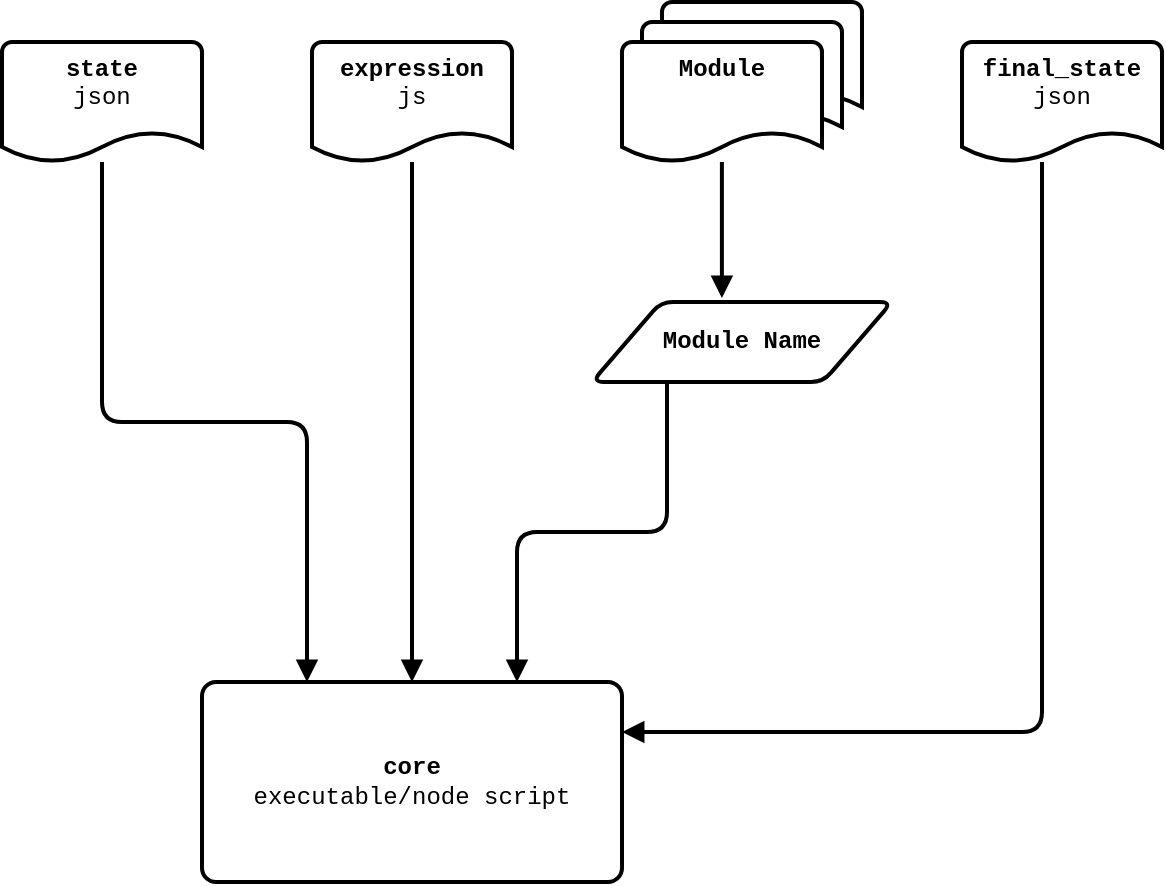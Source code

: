 <mxfile version="20.2.3" type="device"><diagram id="iZfbhoxEi06uHMJiNR5o" name="Page-1"><mxGraphModel dx="1102" dy="1025" grid="1" gridSize="10" guides="1" tooltips="1" connect="1" arrows="1" fold="1" page="1" pageScale="1" pageWidth="827" pageHeight="1169" math="0" shadow="0"><root><mxCell id="0"/><mxCell id="1" parent="0"/><mxCell id="gJU2XpR0RDAEDnoUBUqr-16" style="edgeStyle=orthogonalEdgeStyle;rounded=1;orthogonalLoop=1;jettySize=auto;html=1;entryX=0.25;entryY=0;entryDx=0;entryDy=0;fontFamily=Courier New;endArrow=block;endFill=1;strokeWidth=2;" edge="1" parent="1" source="gJU2XpR0RDAEDnoUBUqr-2" target="gJU2XpR0RDAEDnoUBUqr-10"><mxGeometry relative="1" as="geometry"/></mxCell><mxCell id="gJU2XpR0RDAEDnoUBUqr-2" value="&lt;b&gt;state&lt;/b&gt;&lt;br&gt;json" style="strokeWidth=2;html=1;shape=mxgraph.flowchart.document2;whiteSpace=wrap;size=0.25;fontFamily=Courier New;verticalAlign=top;" vertex="1" parent="1"><mxGeometry x="120" y="160" width="100" height="60" as="geometry"/></mxCell><mxCell id="gJU2XpR0RDAEDnoUBUqr-15" style="edgeStyle=orthogonalEdgeStyle;rounded=1;orthogonalLoop=1;jettySize=auto;html=1;entryX=0.5;entryY=0;entryDx=0;entryDy=0;fontFamily=Courier New;endArrow=block;endFill=1;strokeWidth=2;" edge="1" parent="1" source="gJU2XpR0RDAEDnoUBUqr-3" target="gJU2XpR0RDAEDnoUBUqr-10"><mxGeometry relative="1" as="geometry"/></mxCell><mxCell id="gJU2XpR0RDAEDnoUBUqr-3" value="&lt;b&gt;expression&lt;/b&gt;&lt;br&gt;js" style="strokeWidth=2;html=1;shape=mxgraph.flowchart.document2;whiteSpace=wrap;size=0.25;fontFamily=Courier New;verticalAlign=top;" vertex="1" parent="1"><mxGeometry x="275" y="160" width="100" height="60" as="geometry"/></mxCell><mxCell id="gJU2XpR0RDAEDnoUBUqr-17" style="edgeStyle=orthogonalEdgeStyle;rounded=1;orthogonalLoop=1;jettySize=auto;html=1;entryX=0.75;entryY=0;entryDx=0;entryDy=0;fontFamily=Courier New;endArrow=block;endFill=1;strokeWidth=2;exitX=0.25;exitY=1;exitDx=0;exitDy=0;" edge="1" parent="1" source="gJU2XpR0RDAEDnoUBUqr-9" target="gJU2XpR0RDAEDnoUBUqr-10"><mxGeometry relative="1" as="geometry"/></mxCell><mxCell id="gJU2XpR0RDAEDnoUBUqr-9" value="&lt;b&gt;Module Name&lt;/b&gt;" style="shape=parallelogram;html=1;strokeWidth=2;perimeter=parallelogramPerimeter;whiteSpace=wrap;rounded=1;arcSize=12;size=0.23;fontFamily=Courier New;" vertex="1" parent="1"><mxGeometry x="415" y="290" width="150" height="40" as="geometry"/></mxCell><mxCell id="gJU2XpR0RDAEDnoUBUqr-10" value="&lt;b&gt;core&lt;/b&gt;&lt;br&gt;executable/node script" style="rounded=1;whiteSpace=wrap;html=1;absoluteArcSize=1;arcSize=14;strokeWidth=2;fontFamily=Courier New;" vertex="1" parent="1"><mxGeometry x="220" y="480" width="210" height="100" as="geometry"/></mxCell><mxCell id="gJU2XpR0RDAEDnoUBUqr-18" style="edgeStyle=orthogonalEdgeStyle;rounded=1;orthogonalLoop=1;jettySize=auto;html=1;entryX=1;entryY=0.25;entryDx=0;entryDy=0;fontFamily=Courier New;endArrow=block;endFill=1;strokeWidth=2;" edge="1" parent="1" source="gJU2XpR0RDAEDnoUBUqr-11" target="gJU2XpR0RDAEDnoUBUqr-10"><mxGeometry relative="1" as="geometry"><Array as="points"><mxPoint x="640" y="505"/></Array></mxGeometry></mxCell><mxCell id="gJU2XpR0RDAEDnoUBUqr-11" value="&lt;b&gt;final_state&lt;/b&gt;&lt;br&gt;json" style="strokeWidth=2;html=1;shape=mxgraph.flowchart.document2;whiteSpace=wrap;size=0.25;fontFamily=Courier New;verticalAlign=top;" vertex="1" parent="1"><mxGeometry x="600" y="160" width="100" height="60" as="geometry"/></mxCell><mxCell id="gJU2XpR0RDAEDnoUBUqr-12" value="" style="group" vertex="1" connectable="0" parent="1"><mxGeometry x="430" y="140" width="120" height="80" as="geometry"/></mxCell><mxCell id="gJU2XpR0RDAEDnoUBUqr-6" value="" style="strokeWidth=2;html=1;shape=mxgraph.flowchart.document2;whiteSpace=wrap;size=0.25;fontFamily=Courier New;verticalAlign=top;" vertex="1" parent="gJU2XpR0RDAEDnoUBUqr-12"><mxGeometry x="20" width="100" height="60" as="geometry"/></mxCell><mxCell id="gJU2XpR0RDAEDnoUBUqr-4" value="" style="strokeWidth=2;html=1;shape=mxgraph.flowchart.document2;whiteSpace=wrap;size=0.25;fontFamily=Courier New;verticalAlign=top;" vertex="1" parent="gJU2XpR0RDAEDnoUBUqr-12"><mxGeometry x="10" y="10" width="100" height="60" as="geometry"/></mxCell><mxCell id="gJU2XpR0RDAEDnoUBUqr-5" value="&lt;b&gt;Module&lt;/b&gt;" style="strokeWidth=2;html=1;shape=mxgraph.flowchart.document2;whiteSpace=wrap;size=0.25;fontFamily=Courier New;verticalAlign=top;" vertex="1" parent="gJU2XpR0RDAEDnoUBUqr-12"><mxGeometry y="20" width="100" height="60" as="geometry"/></mxCell><mxCell id="gJU2XpR0RDAEDnoUBUqr-14" style="edgeStyle=orthogonalEdgeStyle;rounded=1;orthogonalLoop=1;jettySize=auto;html=1;entryX=0.433;entryY=-0.05;entryDx=0;entryDy=0;entryPerimeter=0;fontFamily=Courier New;strokeWidth=2;endArrow=block;endFill=1;" edge="1" parent="1" source="gJU2XpR0RDAEDnoUBUqr-5" target="gJU2XpR0RDAEDnoUBUqr-9"><mxGeometry relative="1" as="geometry"/></mxCell></root></mxGraphModel></diagram></mxfile>
